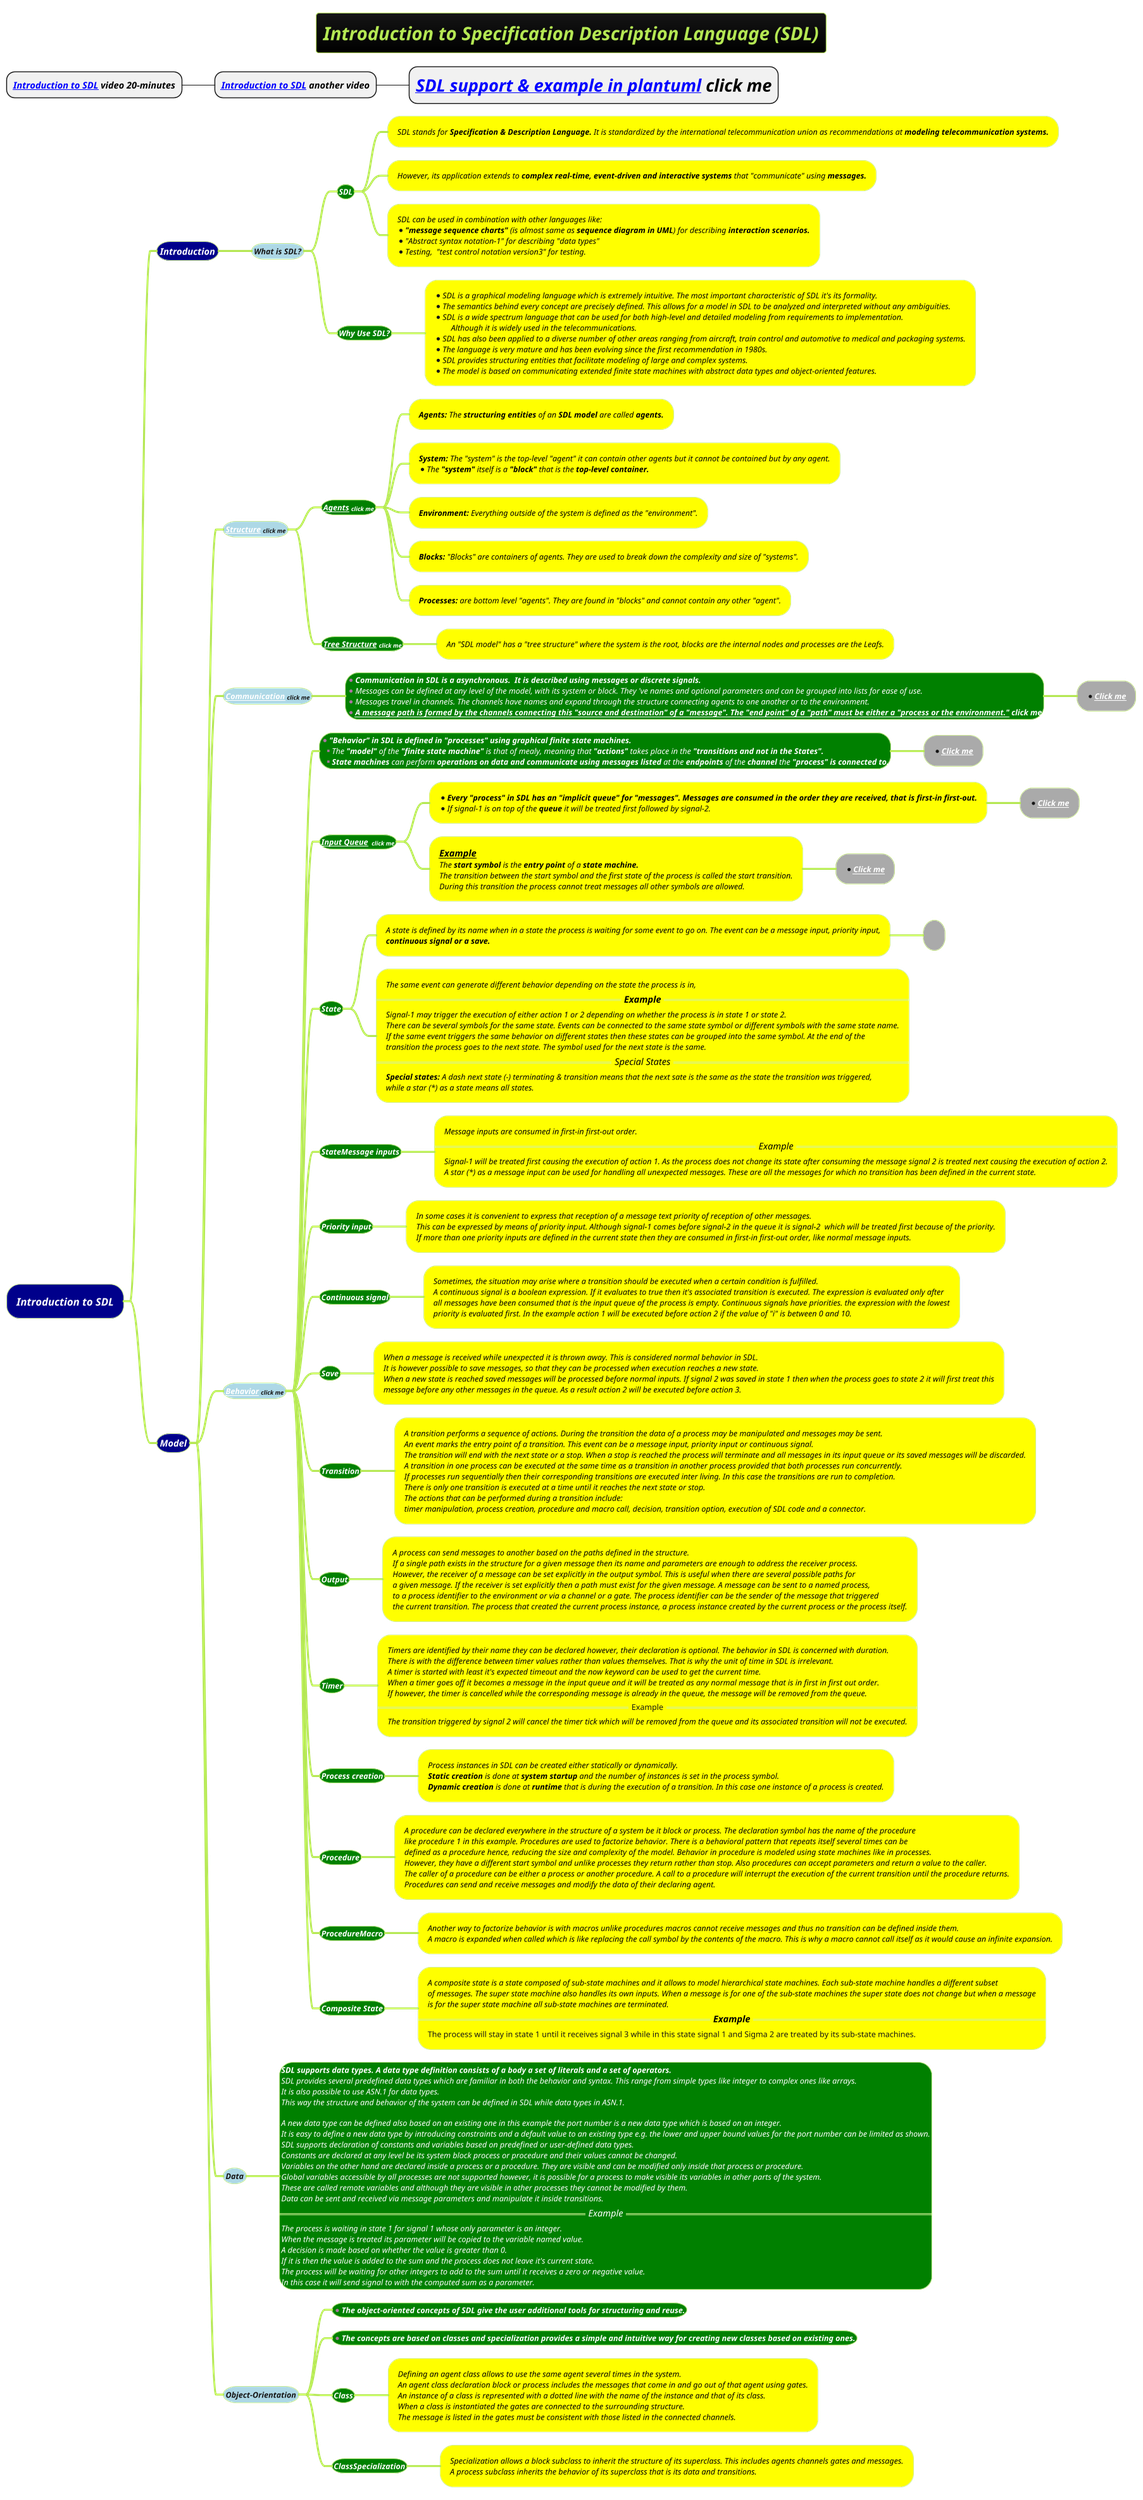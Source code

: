 @startmindmap
title =<i>Introduction to Specification Description Language (SDL)
* <b><i>[[https://www.youtube.com/watch?v=0MG4I1HqIb4&t=729s&ab_channel=PragmaDevSoftware Introduction to SDL]] video 20-minutes
** <b><i>[[https://www.youtube.com/watch?v=Hfxq5O6LhjQ&ab_channel=PragmaDevSoftware Introduction to SDL]] another video
*** =<b><i>[[docs/3-programming-languages/Venkat-Subramaniam/SDL-(Specification-and-Description-Language).puml SDL support & example in plantuml]] click me

!theme hacker
*[#darkblue] <i><color:white>Introduction to SDL
**[#darkblue] <i><color:white>Introduction
***[#lightblue] <b><i><size:12>What is SDL?
****[#green] <i><size:12><b><color:white>SDL
*****[#yellow] <i><size:12><color:black>SDL stands for **Specification & Description Language.** It is standardized by the international telecommunication union as recommendations at <b>modeling telecommunication systems.
*****[#yellow] <i><size:12><color:black>However, its application extends to <b>complex real-time, event-driven and interactive systems</b> that "communicate" using <b>messages.
*****[#yellow]:<i><size:12><color:black>SDL can be used in combination with other languages like:
*<i><size:12><color:black>**"message sequence charts"** (is almost same as **sequence diagram in UML**) for describing <b>interaction scenarios.
*<i><size:12><color:black>"Abstract syntax notation-1" for describing "data types"
*<i><size:12><color:black>Testing,  "test control notation version3" for testing.;

****[#green] <i><size:12><b><color:white>Why Use SDL?
*****[#yellow]:*<i><size:12><color:black>SDL is a graphical modeling language which is extremely intuitive. The most important characteristic of SDL it's its formality.
*<i><size:12><color:black>The semantics behind every concept are precisely defined. This allows for a model in SDL to be analyzed and interpreted without any ambiguities.
*<i><size:12><color:black>SDL is a wide spectrum language that can be used for both high-level and detailed modeling from requirements to implementation.
<i><size:12><color:black>\tAlthough it is widely used in the telecommunications.
*<i><size:12><color:black>SDL has also been applied to a diverse number of other areas ranging from aircraft, train control and automotive to medical and packaging systems.
*<i><size:12><color:black>The language is very mature and has been evolving since the first recommendation in 1980s.
*<i><size:12><color:black>SDL provides structuring entities that facilitate modeling of large and complex systems.
*<i><size:12><color:black>The model is based on communicating extended finite state machines with abstract data types and object-oriented features.;

**[#darkblue] <i><color:white>Model
***[#lightblue] <b><i><size:12>[[docs/3-programming-languages/Venkat-Subramaniam/images/img_86.png Structure]] <size:9>click me
****[#green] <i><size:12><b><color:white>[[docs/3-programming-languages/Venkat-Subramaniam/images/img_86.png Agents]] <size:9>click me
*****[#yellow] <i><size:12><color:black>**Agents:** The **structuring entities** of an **SDL model** are called <b>agents.
*****[#yellow] <i><size:12><color:black>**System:** The "system" is the top-level "agent" it can contain other agents but it cannot be contained but by any agent.\n*<i><size:12><color:black>The **"system"** itself is a **"block"** that is the <b>top-level container.
*****[#yellow] <i><size:12><color:black>**Environment:** Everything outside of the system is defined as the "environment".
*****[#yellow] <i><size:12><color:black>**Blocks:** "Blocks" are containers of agents. They are used to break down the complexity and size of "systems".
*****[#yellow] <i><size:12><color:black>**Processes:** are bottom level "agents". They are found in "blocks" and cannot contain any other "agent".
****[#green] <i><size:12><b><color:white>[[docs/3-programming-languages/Venkat-Subramaniam/images/img_85.png Tree Structure]] <size:9>click me
*****[#yellow] <i><size:12><color:black>An "SDL model" has a "tree structure" where the system is the root, blocks are the internal nodes and processes are the Leafs.

***[#lightblue] <b><i><size:12>[[docs/3-programming-languages/Venkat-Subramaniam/images/img_87.png Communication]] <size:9>click me
****[#green]:*<i><size:12><b><color:white>Communication in SDL is a asynchronous.  It is described using messages or discrete signals.
*<i><size:12><color:white>Messages can be defined at any level of the model, with its system or block. They 've names and optional parameters and can be grouped into lists for ease of use.
*<i><size:12><color:white>Messages travel in channels. The channels have names and expand through the structure connecting agents to one another or to the environment.
*<i><size:12><color:white><b>[[docs/3-programming-languages/Venkat-Subramaniam/images/img_88.png A message path is formed by the channels connecting this "source and destination" of a "message". The "end point" of a "path" must be either a "process or the environment."]] click me;
*****[#a] *<i><size:12><b>[[docs/3-programming-languages/Venkat-Subramaniam/images/img_88.png Click me]]
***[#lightblue] <b><i><size:12>[[docs/3-programming-languages/Venkat-Subramaniam/images/img_89.png Behavior]] <size:9>click me
****[#green]:*<i><size:12><b><color:white>"Behavior" in SDL is defined in "processes" using graphical finite state machines.
**<i><size:12><color:white>The **"model"** of the **"finite state machine"** is that of mealy, meaning that **"actions"** takes place in the <b>"transitions and not in the States".
**<i><size:12><color:white>**State machines** can perform **operations on data and communicate using messages listed** at the **endpoints** of the **channel** the <b>"process" is connected to.;
*****[#a] *<i><size:12><b><color:white>[[docs/3-programming-languages/Venkat-Subramaniam/images/img_89.png Click me]]

****[#green] <i><b><size:12><color:white>[[docs/3-programming-languages/Venkat-Subramaniam/images/img_90.png Input Queue]] <size:9> click me
*****[#yellow]:*<i><size:12><b><color:black>Every "process" in SDL has an "implicit queue" for "messages". Messages are consumed in the order they are received, that is first-in first-out.
*<i><size:12><color:black>If signal-1 is on top of the **queue** it will be treated first followed by signal-2.;
******[#a] *<i><size:12><b><color:white>[[docs/3-programming-languages/Venkat-Subramaniam/images/img_90.png Click me]]

*****[#yellow]:<i><size:14><b><color:black><u>Example
<i><size:12><color:black>The **start symbol** is the **entry point** of a <b>state machine.
<i><size:12><color:black>The transition between the start symbol and the first state of the process is called the start transition.
<i><size:12><color:black>During this transition the process cannot treat messages all other symbols are allowed.;
******[#a] *<i><size:12><color:black><b>[[docs/3-programming-languages/Venkat-Subramaniam/images/img_91.png Click me]]
****[#green] <i><size:12><b><color:white>State
*****[#yellow]:<i><size:12><color:black>A state is defined by its name when in a state the process is waiting for some event to go on. The event can be a message input, priority input,
<i><size:12><color:black><b>continuous signal or a save.;
******[#a] <i><size:12><color:black>
*****[#yellow]:<i><size:12><color:black>The same event can generate different behavior depending on the state the process is in,
==<i><size:14><b><color:black>Example==
<size:12><i><color:black>Signal-1 may trigger the execution of either action 1 or 2 depending on whether the process is in state 1 or state 2.
<size:12><i><color:black>There can be several symbols for the same state. Events can be connected to the same state symbol or different symbols with the same state name.
<size:12><i><color:black>If the same event triggers the same behavior on different states then these states can be grouped into the same symbol. At the end of the
<size:12><i><color:black>transition the process goes to the next state. The symbol used for the next state is the same.
==<size:14><i><color:black>Special States==
<size:12><i><color:black>**Special states:** A dash next state (-) terminating & transition means that the next sate is the same as the state the transition was triggered,
<size:12><i><color:black>while a star (*) as a state means all states.;

****[#green] <i><size 12><b><color:white>StateMessage inputs
*****[#yellow]:<i><size:12><color:black>Message inputs are consumed in first-in first-out order.
==<i><size:14><color:black>Example==
<i><size:12><color:black>Signal-1 will be treated first causing the execution of action 1. As the process does not change its state after consuming the message signal 2 is treated next causing the execution of action 2.
<i><size:12><color:black>A star (*) as a message input can be used for handling all unexpected messages. These are all the messages for which no transition has been defined in the current state.;

****[#green] <i><size 12><b><color:white>Priority input
*****[#yellow]:<i><size:12><color:black>In some cases it is convenient to express that reception of a message text priority of reception of other messages.
<i><size:12><color:black>This can be expressed by means of priority input. Although signal-1 comes before signal-2 in the queue it is signal-2  which will be treated first because of the priority.
<i><size:12><color:black>If more than one priority inputs are defined in the current state then they are consumed in first-in first-out order, like normal message inputs.;


****[#green] <i><size 12><b><color:white>Continuous signal
*****[#yellow]:<i><size:12><color:black>Sometimes, the situation may arise where a transition should be executed when a certain condition is fulfilled.
<i><size:12><color:black>A continuous signal is a boolean expression. If it evaluates to true then it's associated transition is executed. The expression is evaluated only after
<i><size:12><color:black>all messages have been consumed that is the input queue of the process is empty. Continuous signals have priorities. the expression with the lowest
<i><size:12><color:black>priority is evaluated first. In the example action 1 will be executed before action 2 if the value of "i" is between 0 and 10.;

****[#green] <i><size 12><b><color:white>Save
*****[#yellow]:<i><size:12><color:black>When a message is received while unexpected it is thrown away. This is considered normal behavior in SDL.
<i><size:12><color:black>It is however possible to save messages, so that they can be processed when execution reaches a new state.
<i><size:12><color:black>When a new state is reached saved messages will be processed before normal inputs. If signal 2 was saved in state 1 then when the process goes to state 2 it will first treat this
<i><size:12><color:black>message before any other messages in the queue. As a result action 2 will be executed before action 3.;

****[#green] <i><size 12><b><color:white>Transition
*****[#yellow]:<i><size:12><color:black>A transition performs a sequence of actions. During the transition the data of a process may be manipulated and messages may be sent.
<i><size:12><color:black>An event marks the entry point of a transition. This event can be a message input, priority input or continuous signal.
<i><size:12><color:black>The transition will end with the next state or a stop. When a stop is reached the process will terminate and all messages in its input queue or its saved messages will be discarded.
<i><size:12><color:black>A transition in one process can be executed at the same time as a transition in another process provided that both processes run concurrently.
<i><size:12><color:black>If processes run sequentially then their corresponding transitions are executed inter living. In this case the transitions are run to completion.
<i><size:12><color:black>There is only one transition is executed at a time until it reaches the next state or stop.
<i><size:12><color:black>The actions that can be performed during a transition include:
<i><size:12><color:black>timer manipulation, process creation, procedure and macro call, decision, transition option, execution of SDL code and a connector.;

****[#green] <i><size 12><b><color:white>Output
*****[#yellow]:<i><size:12><color:black>A process can send messages to another based on the paths defined in the structure.
<i><size:12><color:black>If a single path exists in the structure for a given message then its name and parameters are enough to address the receiver process.
<i><size:12><color:black>However, the receiver of a message can be set explicitly in the output symbol. This is useful when there are several possible paths for
<i><size:12><color:black>a given message. If the receiver is set explicitly then a path must exist for the given message. A message can be sent to a named process,
<i><size:12><color:black>to a process identifier to the environment or via a channel or a gate. The process identifier can be the sender of the message that triggered
<i><size:12><color:black>the current transition. The process that created the current process instance, a process instance created by the current process or the process itself.;

****[#green] <i><size 12><b><color:white>Timer
*****[#yellow]:<i><size:12><color:black>Timers are identified by their name they can be declared however, their declaration is optional. The behavior in SDL is concerned with duration.
<i><size:12><color:black>There is with the difference between timer values rather than values themselves. That is why the unit of time in SDL is irrelevant.
<i><size:12><color:black>A timer is started with least it's expected timeout and the now keyword can be used to get the current time.
<i><size:12><color:black>When a timer goes off it becomes a message in the input queue and it will be treated as any normal message that is in first in first out order.
<i><size:12><color:black>If however, the timer is cancelled while the corresponding message is already in the queue, the message will be removed from the queue.
==Example==
<i><size:12><color:black>The transition triggered by signal 2 will cancel the timer tick which will be removed from the queue and its associated transition will not be executed.;

****[#green] <i><size 12><b><color:white>Process creation
*****[#yellow]:<i><size:12><color:black>Process instances in SDL can be created either statically or dynamically.
<i><size:12><color:black>**Static creation** is done at **system startup** and the number of instances is set in the process symbol.
<i><size:12><color:black>**Dynamic creation** is done at **runtime** that is during the execution of a transition. In this case one instance of a process is created.;

****[#green] <i><size 12><b><color:white>Procedure
*****[#yellow]:<i><size:12><color:black>A procedure can be declared everywhere in the structure of a system be it block or process. The declaration symbol has the name of the procedure
<i><size:12><color:black>like procedure 1 in this example. Procedures are used to factorize behavior. There is a behavioral pattern that repeats itself several times can be
<i><size:12><color:black>defined as a procedure hence, reducing the size and complexity of the model. Behavior in procedure is modeled using state machines like in processes.
<i><size:12><color:black>However, they have a different start symbol and unlike processes they return rather than stop. Also procedures can accept parameters and return a value to the caller.
<i><size:12><color:black>The caller of a procedure can be either a process or another procedure. A call to a procedure will interrupt the execution of the current transition until the procedure returns.
<i><size:12><color:black>Procedures can send and receive messages and modify the data of their declaring agent.;

****[#green] <i><size 12><b><color:white>ProcedureMacro
*****[#yellow]:<i><size:12><color:black>Another way to factorize behavior is with macros unlike procedures macros cannot receive messages and thus no transition can be defined inside them.
<i><size:12><color:black>A macro is expanded when called which is like replacing the call symbol by the contents of the macro. This is why a macro cannot call itself as it would cause an infinite expansion.;

****[#green] <i><size 12><b><color:white>Composite State
*****[#yellow]:<i><size:12><color:black>A composite state is a state composed of sub-state machines and it allows to model hierarchical state machines. Each sub-state machine handles a different subset
<i><size:12><color:black>of messages. The super state machine also handles its own inputs. When a message is for one of the sub-state machines the super state does not change but when a message
<i><size:12><color:black>is for the super state machine all sub-state machines are terminated.
==<i><size:14><color:black><b>Example==
The process will stay in state 1 until it receives signal 3 while in this state signal 1 and Sigma 2 are treated by its sub-state machines.;

***[#lightblue] <b><i><size:12>Data
****[#green]:<i><size 12><b><color:white>SDL supports data types. A data type definition consists of a body a set of literals and a set of operators.
<i><size:12><color:white>SDL provides several predefined data types which are familiar in both the behavior and syntax. This range from simple types like integer to complex ones like arrays.
<i><size:12><color:white>It is also possible to use ASN.1 for data types.
<i><size:12><color:white>This way the structure and behavior of the system can be defined in SDL while data types in ASN.1.

<i><size:12><color:white>A new data type can be defined also based on an existing one in this example the port number is a new data type which is based on an integer.
<i><size:12><color:white>It is easy to define a new data type by introducing constraints and a default value to an existing type e.g. the lower and upper bound values for the port number can be limited as shown.
<i><size:12><color:white>SDL supports declaration of constants and variables based on predefined or user-defined data types.
<i><size:12><color:white>Constants are declared at any level be its system block process or procedure and their values cannot be changed.
<i><size:12><color:white>Variables on the other hand are declared inside a process or a procedure. They are visible and can be modified only inside that process or procedure.
<i><size:12><color:white>Global variables accessible by all processes are not supported however, it is possible for a process to make visible its variables in other parts of the system.
<i><size:12><color:white>These are called remote variables and although they are visible in other processes they cannot be modified by them.
<i><size:12><color:white>Data can be sent and received via message parameters and manipulate it inside transitions.
==<i><size:14><color:white>Example==
<i><size:12><color:white>The process is waiting in state 1 for signal 1 whose only parameter is an integer.
<i><size:12><color:white>When the message is treated its parameter will be copied to the variable named value.
<i><size:12><color:white>A decision is made based on whether the value is greater than 0.
<i><size:12><color:white>If it is then the value is added to the sum and the process does not leave it's current state.
<i><size:12><color:white>The process will be waiting for other integers to add to the sum until it receives a zero or negative value.
<i><size:12><color:white>In this case it will send signal to with the computed sum as a parameter.;

***[#lightblue] <b><i><size:12>Object-Orientation
****[#green] *<i><size 12><b><color:white>The object-oriented concepts of SDL give the user additional tools for structuring and reuse.
****[#green] *<i><size 12><b><color:white>The concepts are based on classes and specialization provides a simple and intuitive way for creating new classes based on existing ones.

****[#green] <i><size 12><b><color:white>Class
*****[#yellow]:<i><size:12><color:black>Defining an agent class allows to use the same agent several times in the system.
<i><size:12><color:black>An agent class declaration block or process includes the messages that come in and go out of that agent using gates.
<i><size:12><color:black>An instance of a class is represented with a dotted line with the name of the instance and that of its class.
<i><size:12><color:black>When a class is instantiated the gates are connected to the surrounding structure.
<i><size:12><color:black>The message is listed in the gates must be consistent with those listed in the connected channels.;

****[#green] <i><size 12><b><color:white>ClassSpecialization
*****[#yellow]:<i><size:12><color:black>Specialization allows a block subclass to inherit the structure of its superclass. This includes agents channels gates and messages.
<i><size:12><color:black>A process subclass inherits the behavior of its superclass that is its data and transitions.;
@endmindmap